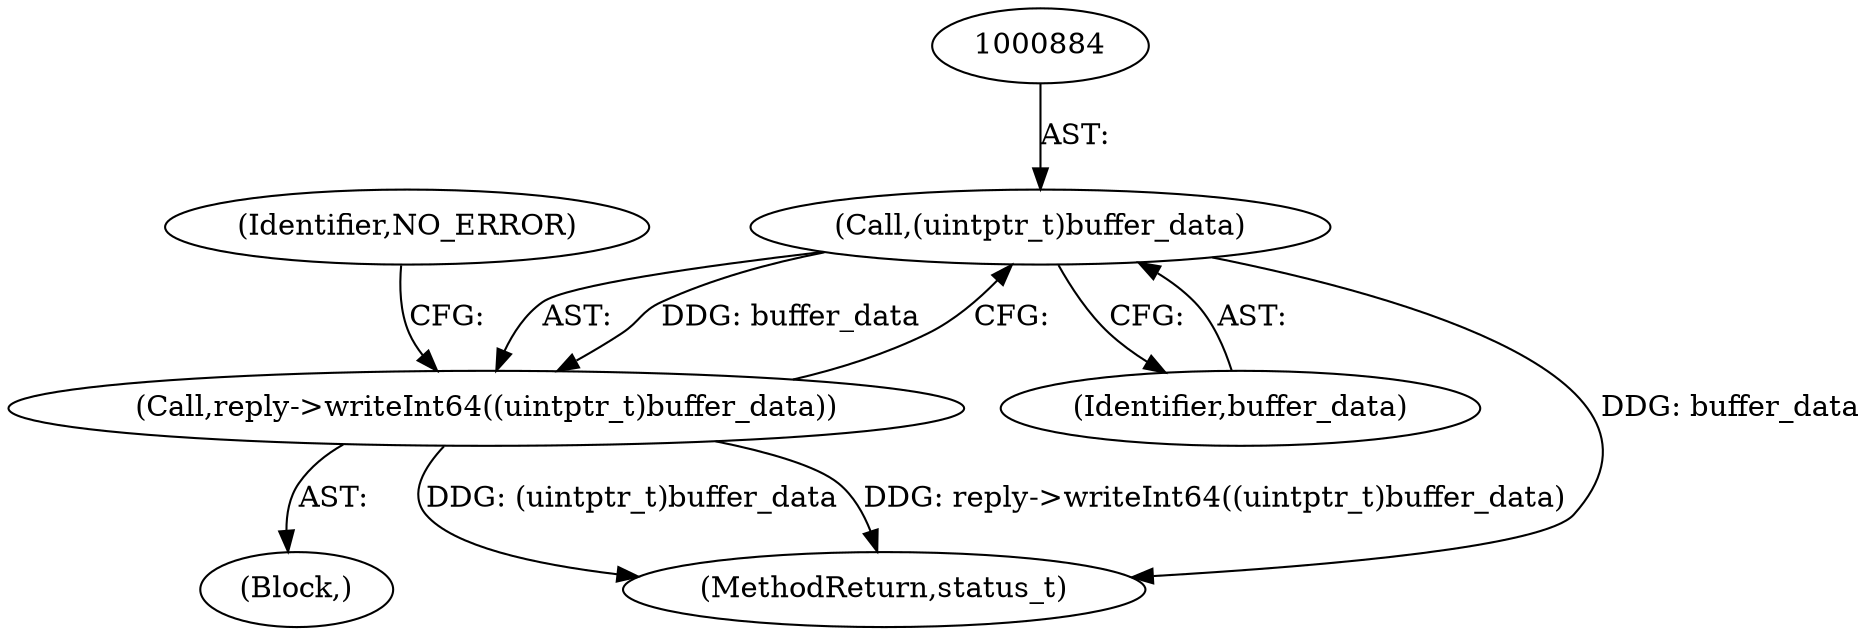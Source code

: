 digraph "0_Android_1171e7c047bf79e7c93342bb6a812c9edd86aa84@pointer" {
"1000883" [label="(Call,(uintptr_t)buffer_data)"];
"1000882" [label="(Call,reply->writeInt64((uintptr_t)buffer_data))"];
"1000885" [label="(Identifier,buffer_data)"];
"1000887" [label="(Identifier,NO_ERROR)"];
"1000883" [label="(Call,(uintptr_t)buffer_data)"];
"1000882" [label="(Call,reply->writeInt64((uintptr_t)buffer_data))"];
"1000877" [label="(Block,)"];
"1001075" [label="(MethodReturn,status_t)"];
"1000883" -> "1000882"  [label="AST: "];
"1000883" -> "1000885"  [label="CFG: "];
"1000884" -> "1000883"  [label="AST: "];
"1000885" -> "1000883"  [label="AST: "];
"1000882" -> "1000883"  [label="CFG: "];
"1000883" -> "1001075"  [label="DDG: buffer_data"];
"1000883" -> "1000882"  [label="DDG: buffer_data"];
"1000882" -> "1000877"  [label="AST: "];
"1000887" -> "1000882"  [label="CFG: "];
"1000882" -> "1001075"  [label="DDG: (uintptr_t)buffer_data"];
"1000882" -> "1001075"  [label="DDG: reply->writeInt64((uintptr_t)buffer_data)"];
}
